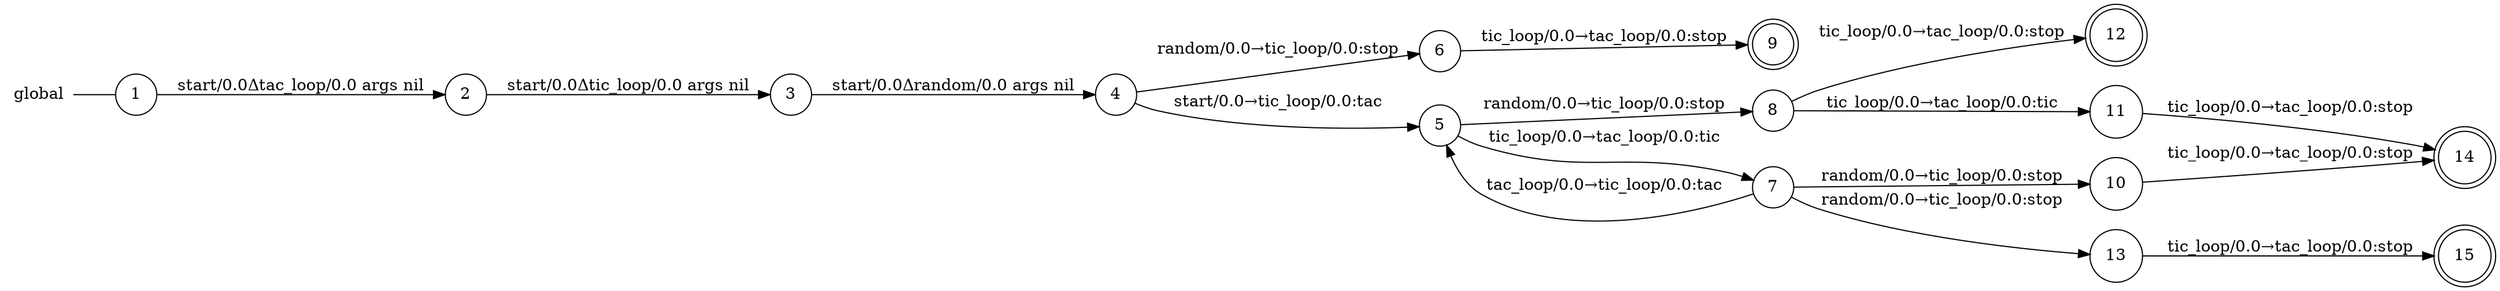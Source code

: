 digraph global {
	rankdir="LR";
	n_0 [label="global", shape="plaintext"];
	n_1 [id="14", shape=doublecircle, label="14"];
	n_2 [id="9", shape=doublecircle, label="9"];
	n_3 [id="8", shape=circle, label="8"];
	n_4 [id="1", shape=circle, label="1"];
	n_0 -> n_4 [arrowhead=none];
	n_5 [id="7", shape=circle, label="7"];
	n_6 [id="4", shape=circle, label="4"];
	n_7 [id="6", shape=circle, label="6"];
	n_8 [id="3", shape=circle, label="3"];
	n_9 [id="12", shape=doublecircle, label="12"];
	n_10 [id="2", shape=circle, label="2"];
	n_11 [id="11", shape=circle, label="11"];
	n_12 [id="15", shape=doublecircle, label="15"];
	n_13 [id="10", shape=circle, label="10"];
	n_14 [id="13", shape=circle, label="13"];
	n_15 [id="5", shape=circle, label="5"];

	n_5 -> n_14 [id="[$e|11]", label="random/0.0→tic_loop/0.0:stop"];
	n_5 -> n_13 [id="[$e|8]", label="random/0.0→tic_loop/0.0:stop"];
	n_7 -> n_2 [id="[$e|7]", label="tic_loop/0.0→tac_loop/0.0:stop"];
	n_15 -> n_5 [id="[$e|5]", label="tic_loop/0.0→tac_loop/0.0:tic"];
	n_15 -> n_3 [id="[$e|6]", label="random/0.0→tic_loop/0.0:stop"];
	n_11 -> n_1 [id="[$e|14]", label="tic_loop/0.0→tac_loop/0.0:stop"];
	n_3 -> n_9 [id="[$e|10]", label="tic_loop/0.0→tac_loop/0.0:stop"];
	n_6 -> n_15 [id="[$e|3]", label="start/0.0→tic_loop/0.0:tac"];
	n_4 -> n_10 [id="[$e|0]", label="start/0.0Δtac_loop/0.0 args nil"];
	n_6 -> n_7 [id="[$e|4]", label="random/0.0→tic_loop/0.0:stop"];
	n_3 -> n_11 [id="[$e|9]", label="tic_loop/0.0→tac_loop/0.0:tic"];
	n_8 -> n_6 [id="[$e|2]", label="start/0.0Δrandom/0.0 args nil"];
	n_14 -> n_12 [id="[$e|15]", label="tic_loop/0.0→tac_loop/0.0:stop"];
	n_13 -> n_1 [id="[$e|13]", label="tic_loop/0.0→tac_loop/0.0:stop"];
	n_10 -> n_8 [id="[$e|1]", label="start/0.0Δtic_loop/0.0 args nil"];
	n_5 -> n_15 [id="[$e|12]", label="tac_loop/0.0→tic_loop/0.0:tac"];
}
